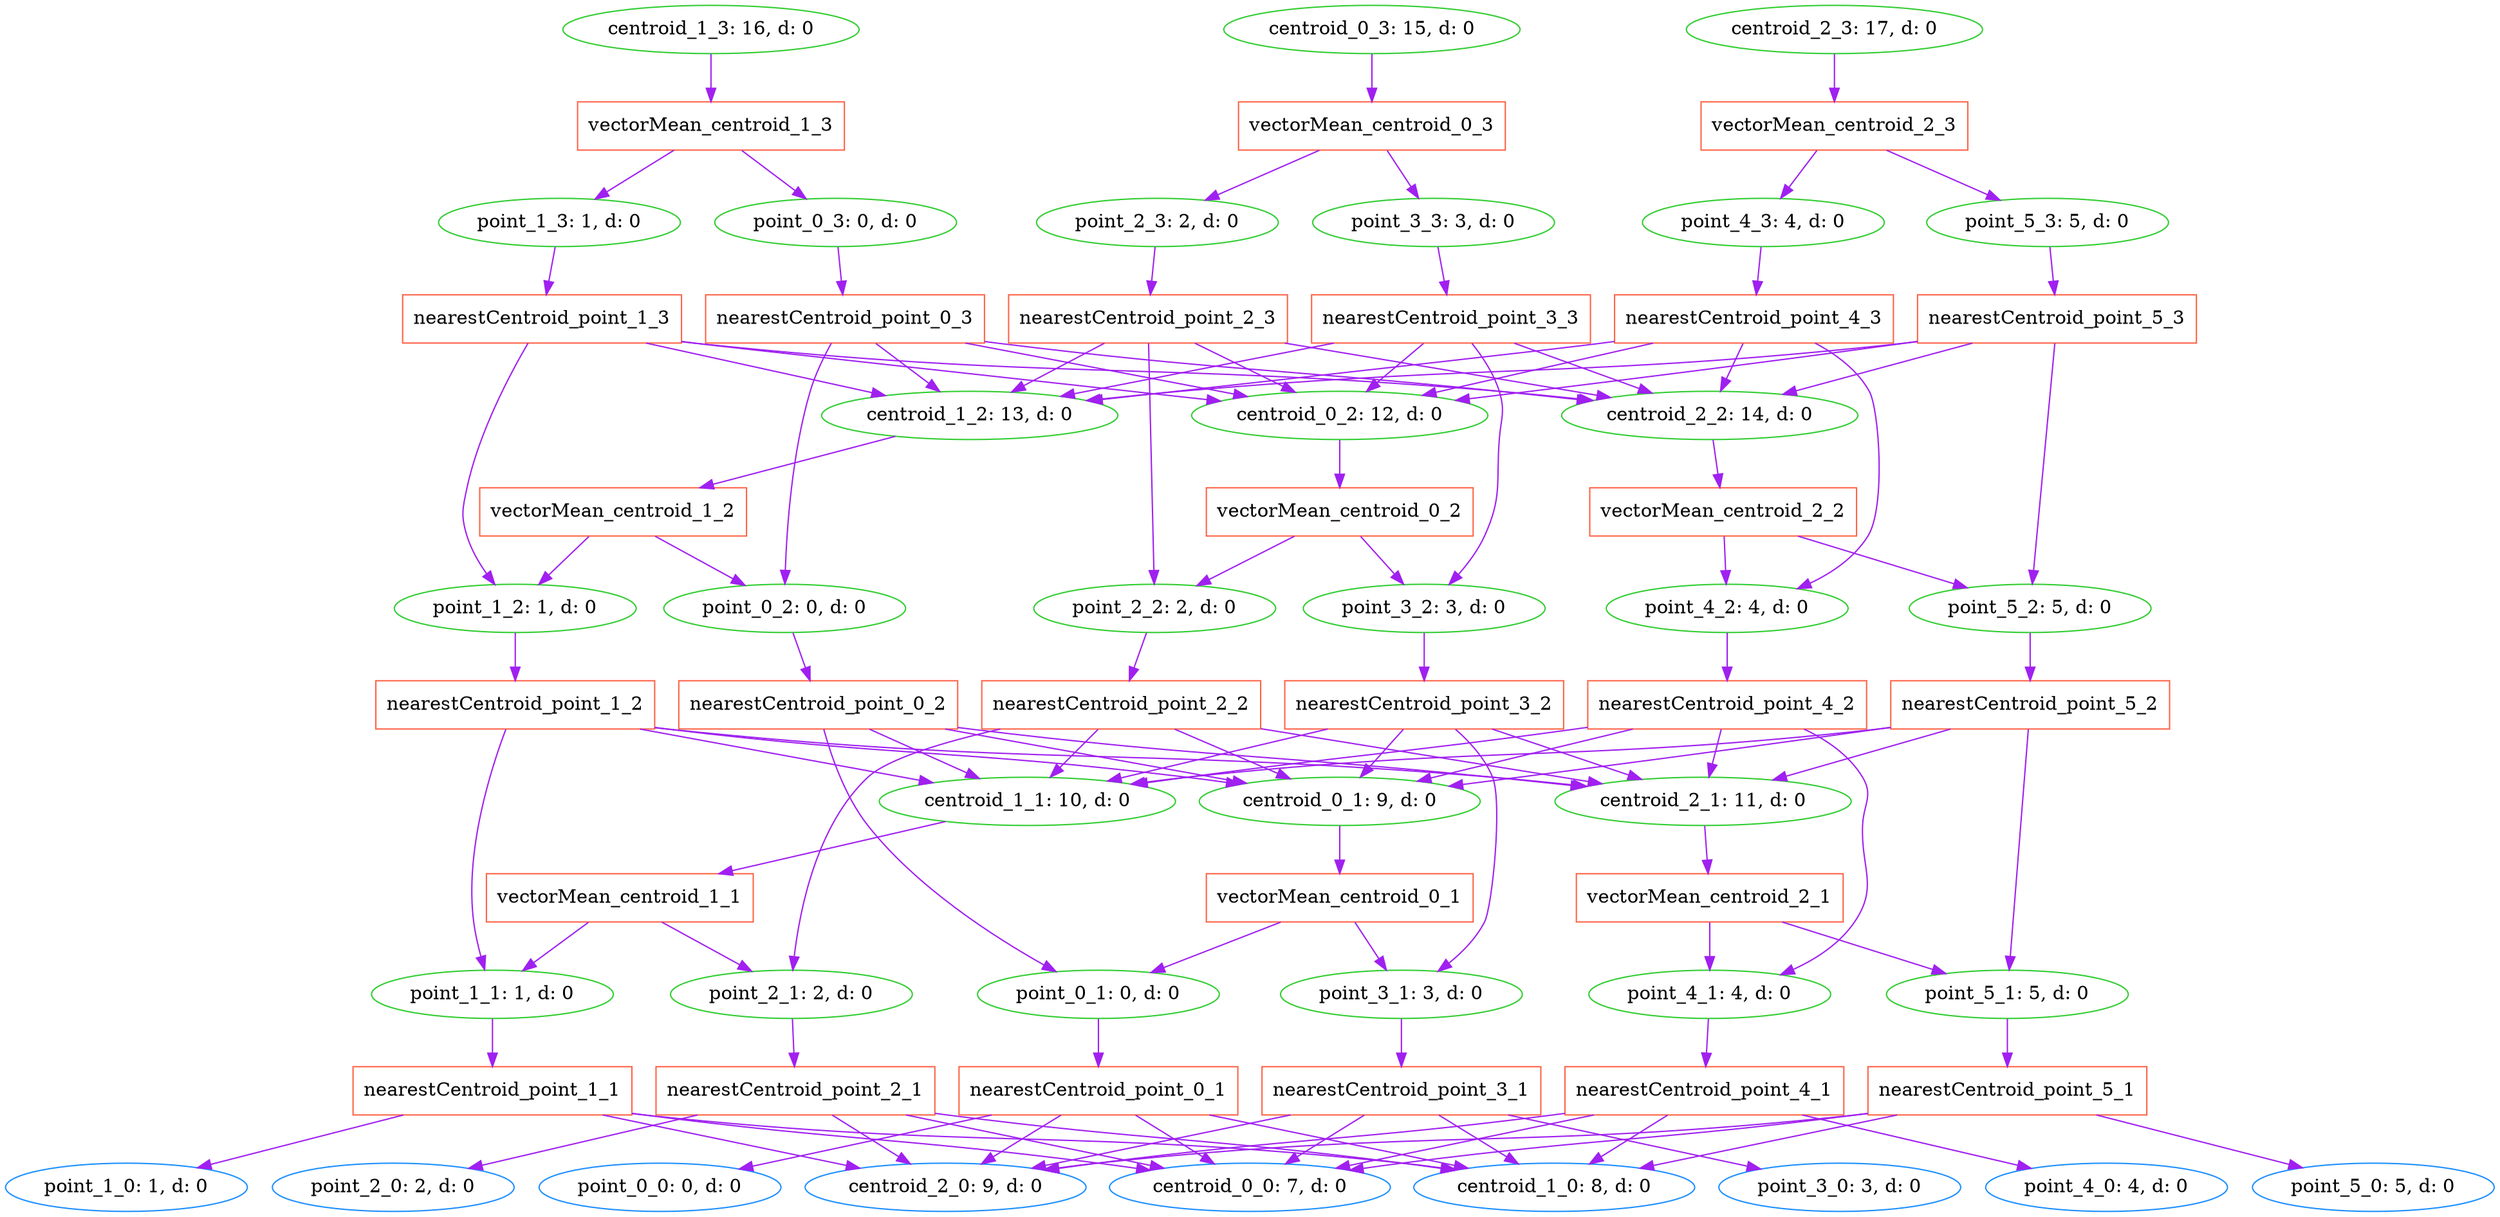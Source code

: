 digraph G {
0 [label="point_0_0: 0, d: 0", shape=oval, color=dodgerblue];
1 [label="point_1_0: 1, d: 0", shape=oval, color=dodgerblue];
2 [label="point_2_0: 2, d: 0", shape=oval, color=dodgerblue];
3 [label="point_3_0: 3, d: 0", shape=oval, color=dodgerblue];
4 [label="point_4_0: 4, d: 0", shape=oval, color=dodgerblue];
5 [label="point_5_0: 5, d: 0", shape=oval, color=dodgerblue];
6 [label="centroid_0_0: 7, d: 0", shape=oval, color=dodgerblue];
7 [label="centroid_1_0: 8, d: 0", shape=oval, color=dodgerblue];
8 [label="centroid_2_0: 9, d: 0", shape=oval, color=dodgerblue];
9 [label="point_0_1: 0, d: 0", shape=oval, color=limegreen];
10 [label="nearestCentroid_point_0_1", shape=box, color=tomato];
11 [label="point_1_1: 1, d: 0", shape=oval, color=limegreen];
12 [label="nearestCentroid_point_1_1", shape=box, color=tomato];
13 [label="point_2_1: 2, d: 0", shape=oval, color=limegreen];
14 [label="nearestCentroid_point_2_1", shape=box, color=tomato];
15 [label="point_3_1: 3, d: 0", shape=oval, color=limegreen];
16 [label="nearestCentroid_point_3_1", shape=box, color=tomato];
17 [label="point_4_1: 4, d: 0", shape=oval, color=limegreen];
18 [label="nearestCentroid_point_4_1", shape=box, color=tomato];
19 [label="point_5_1: 5, d: 0", shape=oval, color=limegreen];
20 [label="nearestCentroid_point_5_1", shape=box, color=tomato];
21 [label="centroid_0_1: 9, d: 0", shape=oval, color=limegreen];
22 [label="vectorMean_centroid_0_1", shape=box, color=tomato];
23 [label="centroid_1_1: 10, d: 0", shape=oval, color=limegreen];
24 [label="vectorMean_centroid_1_1", shape=box, color=tomato];
25 [label="centroid_2_1: 11, d: 0", shape=oval, color=limegreen];
26 [label="vectorMean_centroid_2_1", shape=box, color=tomato];
27 [label="point_0_2: 0, d: 0", shape=oval, color=limegreen];
28 [label="nearestCentroid_point_0_2", shape=box, color=tomato];
29 [label="point_1_2: 1, d: 0", shape=oval, color=limegreen];
30 [label="nearestCentroid_point_1_2", shape=box, color=tomato];
31 [label="point_2_2: 2, d: 0", shape=oval, color=limegreen];
32 [label="nearestCentroid_point_2_2", shape=box, color=tomato];
33 [label="point_3_2: 3, d: 0", shape=oval, color=limegreen];
34 [label="nearestCentroid_point_3_2", shape=box, color=tomato];
35 [label="point_4_2: 4, d: 0", shape=oval, color=limegreen];
36 [label="nearestCentroid_point_4_2", shape=box, color=tomato];
37 [label="point_5_2: 5, d: 0", shape=oval, color=limegreen];
38 [label="nearestCentroid_point_5_2", shape=box, color=tomato];
39 [label="centroid_0_2: 12, d: 0", shape=oval, color=limegreen];
40 [label="vectorMean_centroid_0_2", shape=box, color=tomato];
41 [label="centroid_1_2: 13, d: 0", shape=oval, color=limegreen];
42 [label="vectorMean_centroid_1_2", shape=box, color=tomato];
43 [label="centroid_2_2: 14, d: 0", shape=oval, color=limegreen];
44 [label="vectorMean_centroid_2_2", shape=box, color=tomato];
45 [label="point_0_3: 0, d: 0", shape=oval, color=limegreen];
46 [label="nearestCentroid_point_0_3", shape=box, color=tomato];
47 [label="point_1_3: 1, d: 0", shape=oval, color=limegreen];
48 [label="nearestCentroid_point_1_3", shape=box, color=tomato];
49 [label="point_2_3: 2, d: 0", shape=oval, color=limegreen];
50 [label="nearestCentroid_point_2_3", shape=box, color=tomato];
51 [label="point_3_3: 3, d: 0", shape=oval, color=limegreen];
52 [label="nearestCentroid_point_3_3", shape=box, color=tomato];
53 [label="point_4_3: 4, d: 0", shape=oval, color=limegreen];
54 [label="nearestCentroid_point_4_3", shape=box, color=tomato];
55 [label="point_5_3: 5, d: 0", shape=oval, color=limegreen];
56 [label="nearestCentroid_point_5_3", shape=box, color=tomato];
57 [label="centroid_0_3: 15, d: 0", shape=oval, color=limegreen];
58 [label="vectorMean_centroid_0_3", shape=box, color=tomato];
59 [label="centroid_1_3: 16, d: 0", shape=oval, color=limegreen];
60 [label="vectorMean_centroid_1_3", shape=box, color=tomato];
61 [label="centroid_2_3: 17, d: 0", shape=oval, color=limegreen];
62 [label="vectorMean_centroid_2_3", shape=box, color=tomato];
9->10  [color=purple]
 [label=""];
10->6  [color=purple]
 [label=""];
10->7  [color=purple]
 [label=""];
10->8  [color=purple]
 [label=""];
10->0  [color=purple]
 [label=""];
11->12  [color=purple]
 [label=""];
12->6  [color=purple]
 [label=""];
12->7  [color=purple]
 [label=""];
12->8  [color=purple]
 [label=""];
12->1  [color=purple]
 [label=""];
13->14  [color=purple]
 [label=""];
14->6  [color=purple]
 [label=""];
14->7  [color=purple]
 [label=""];
14->8  [color=purple]
 [label=""];
14->2  [color=purple]
 [label=""];
15->16  [color=purple]
 [label=""];
16->6  [color=purple]
 [label=""];
16->7  [color=purple]
 [label=""];
16->8  [color=purple]
 [label=""];
16->3  [color=purple]
 [label=""];
17->18  [color=purple]
 [label=""];
18->6  [color=purple]
 [label=""];
18->7  [color=purple]
 [label=""];
18->8  [color=purple]
 [label=""];
18->4  [color=purple]
 [label=""];
19->20  [color=purple]
 [label=""];
20->6  [color=purple]
 [label=""];
20->7  [color=purple]
 [label=""];
20->8  [color=purple]
 [label=""];
20->5  [color=purple]
 [label=""];
21->22  [color=purple]
 [label=""];
22->9  [color=purple]
 [label=""];
22->15  [color=purple]
 [label=""];
23->24  [color=purple]
 [label=""];
24->11  [color=purple]
 [label=""];
24->13  [color=purple]
 [label=""];
25->26  [color=purple]
 [label=""];
26->17  [color=purple]
 [label=""];
26->19  [color=purple]
 [label=""];
27->28  [color=purple]
 [label=""];
28->21  [color=purple]
 [label=""];
28->23  [color=purple]
 [label=""];
28->25  [color=purple]
 [label=""];
28->9  [color=purple]
 [label=""];
29->30  [color=purple]
 [label=""];
30->21  [color=purple]
 [label=""];
30->23  [color=purple]
 [label=""];
30->25  [color=purple]
 [label=""];
30->11  [color=purple]
 [label=""];
31->32  [color=purple]
 [label=""];
32->21  [color=purple]
 [label=""];
32->23  [color=purple]
 [label=""];
32->25  [color=purple]
 [label=""];
32->13  [color=purple]
 [label=""];
33->34  [color=purple]
 [label=""];
34->21  [color=purple]
 [label=""];
34->23  [color=purple]
 [label=""];
34->25  [color=purple]
 [label=""];
34->15  [color=purple]
 [label=""];
35->36  [color=purple]
 [label=""];
36->21  [color=purple]
 [label=""];
36->23  [color=purple]
 [label=""];
36->25  [color=purple]
 [label=""];
36->17  [color=purple]
 [label=""];
37->38  [color=purple]
 [label=""];
38->21  [color=purple]
 [label=""];
38->23  [color=purple]
 [label=""];
38->25  [color=purple]
 [label=""];
38->19  [color=purple]
 [label=""];
39->40  [color=purple]
 [label=""];
40->31  [color=purple]
 [label=""];
40->33  [color=purple]
 [label=""];
41->42  [color=purple]
 [label=""];
42->27  [color=purple]
 [label=""];
42->29  [color=purple]
 [label=""];
43->44  [color=purple]
 [label=""];
44->35  [color=purple]
 [label=""];
44->37  [color=purple]
 [label=""];
45->46  [color=purple]
 [label=""];
46->39  [color=purple]
 [label=""];
46->41  [color=purple]
 [label=""];
46->43  [color=purple]
 [label=""];
46->27  [color=purple]
 [label=""];
47->48  [color=purple]
 [label=""];
48->39  [color=purple]
 [label=""];
48->41  [color=purple]
 [label=""];
48->43  [color=purple]
 [label=""];
48->29  [color=purple]
 [label=""];
49->50  [color=purple]
 [label=""];
50->39  [color=purple]
 [label=""];
50->41  [color=purple]
 [label=""];
50->43  [color=purple]
 [label=""];
50->31  [color=purple]
 [label=""];
51->52  [color=purple]
 [label=""];
52->39  [color=purple]
 [label=""];
52->41  [color=purple]
 [label=""];
52->43  [color=purple]
 [label=""];
52->33  [color=purple]
 [label=""];
53->54  [color=purple]
 [label=""];
54->39  [color=purple]
 [label=""];
54->41  [color=purple]
 [label=""];
54->43  [color=purple]
 [label=""];
54->35  [color=purple]
 [label=""];
55->56  [color=purple]
 [label=""];
56->39  [color=purple]
 [label=""];
56->41  [color=purple]
 [label=""];
56->43  [color=purple]
 [label=""];
56->37  [color=purple]
 [label=""];
57->58  [color=purple]
 [label=""];
58->49  [color=purple]
 [label=""];
58->51  [color=purple]
 [label=""];
59->60  [color=purple]
 [label=""];
60->45  [color=purple]
 [label=""];
60->47  [color=purple]
 [label=""];
61->62  [color=purple]
 [label=""];
62->53  [color=purple]
 [label=""];
62->55  [color=purple]
 [label=""];
}
